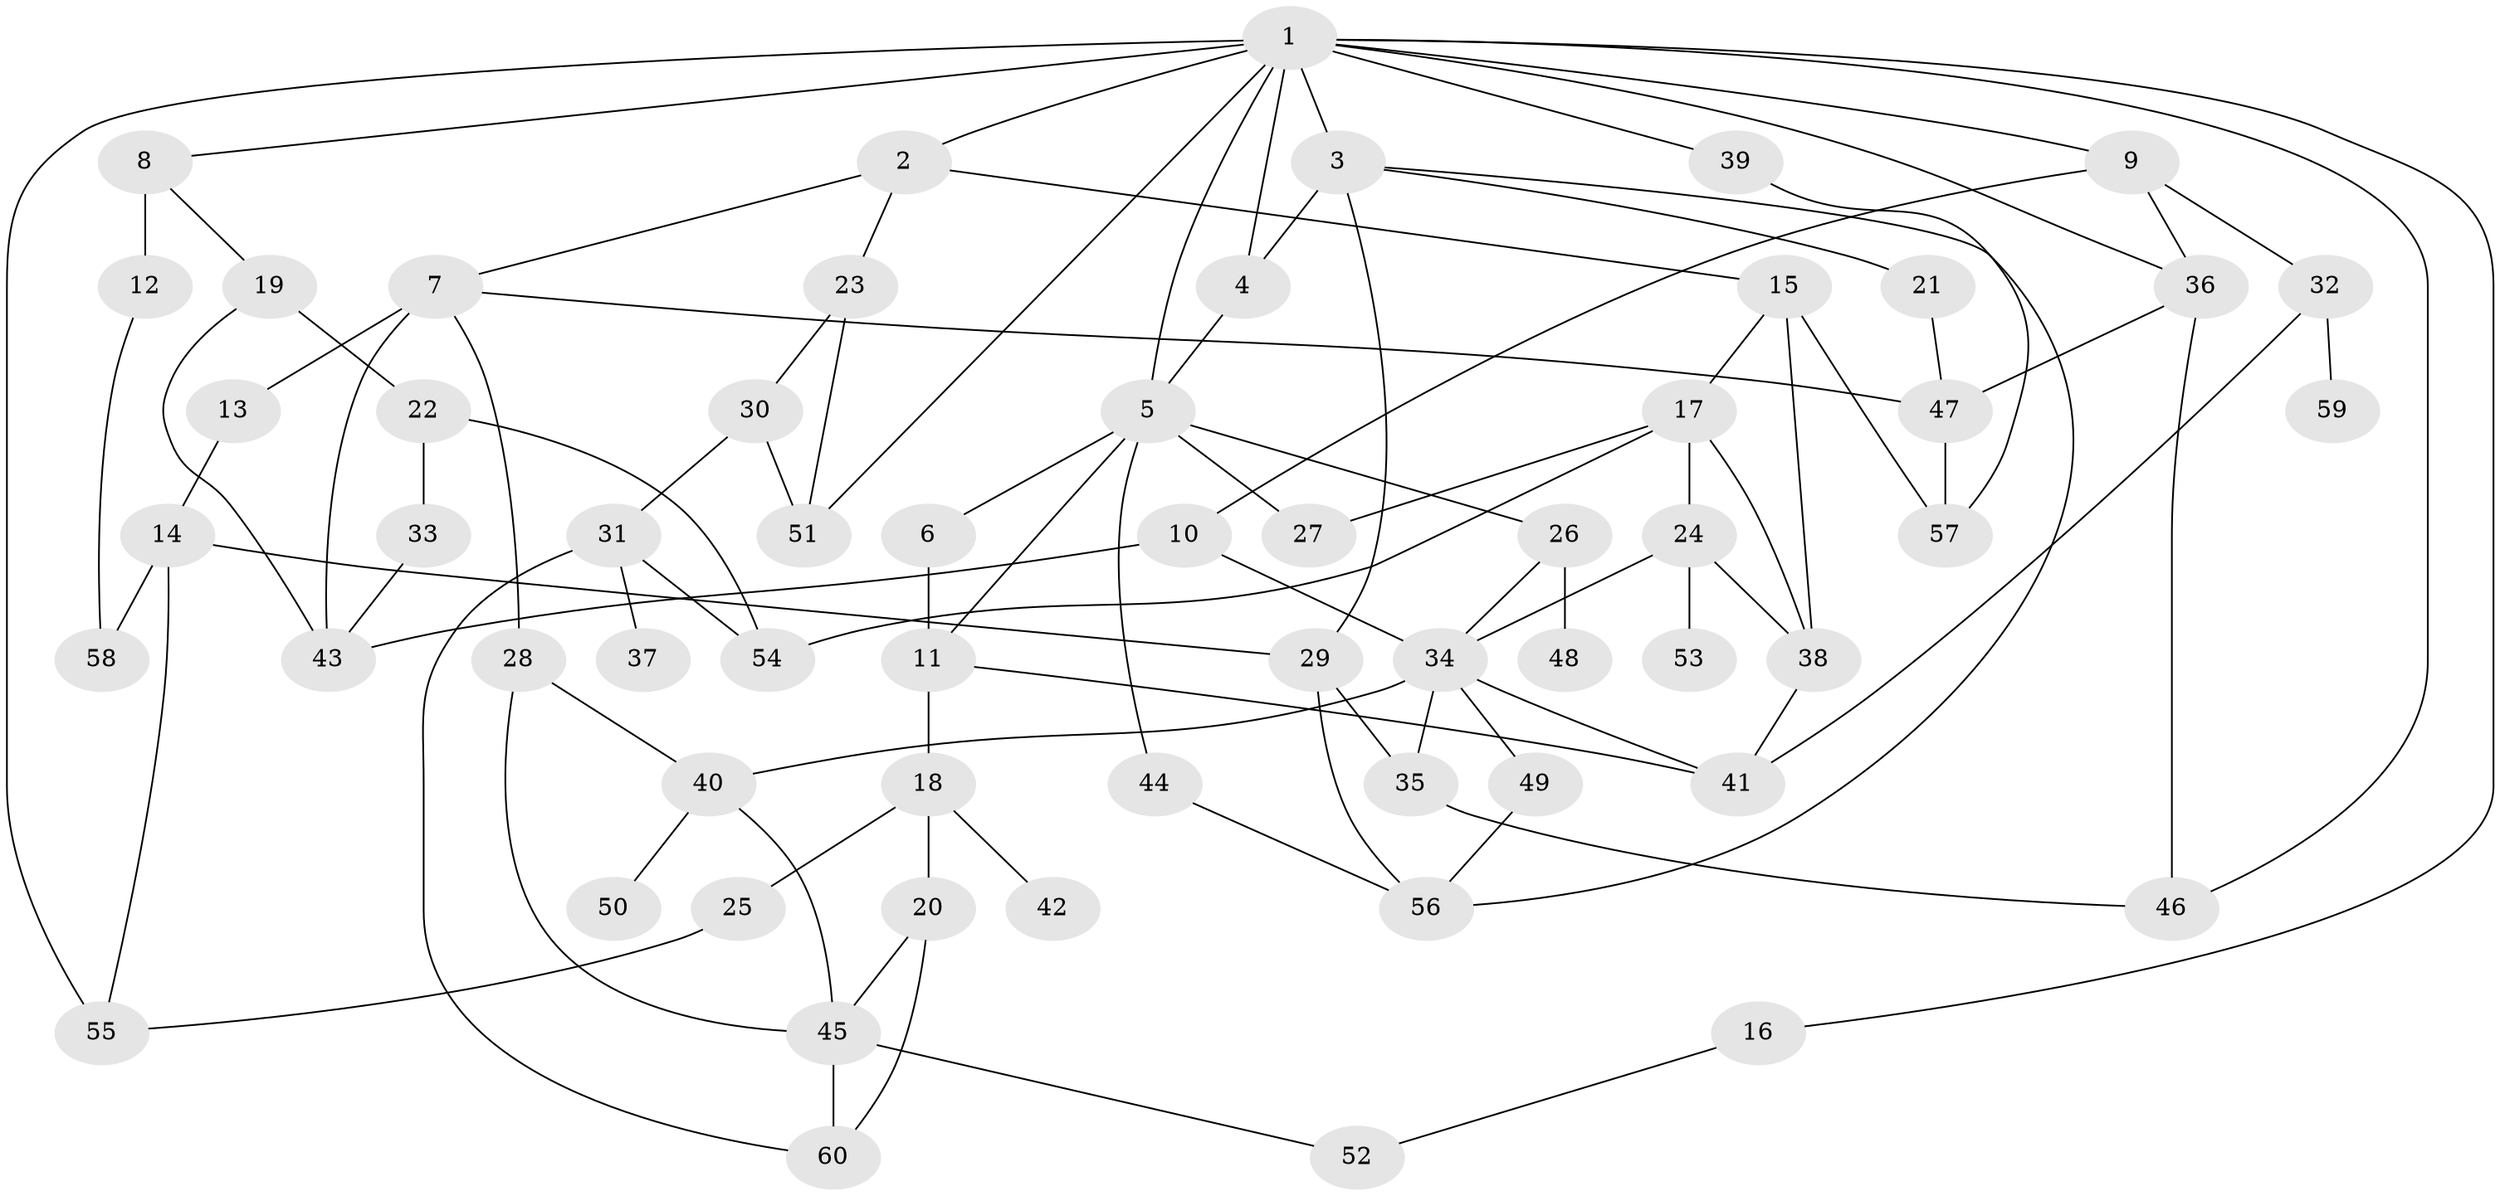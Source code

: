 // original degree distribution, {7: 0.026845637583892617, 5: 0.06040268456375839, 6: 0.020134228187919462, 4: 0.1342281879194631, 3: 0.20134228187919462, 2: 0.2550335570469799, 1: 0.30201342281879195}
// Generated by graph-tools (version 1.1) at 2025/49/03/04/25 22:49:11]
// undirected, 60 vertices, 98 edges
graph export_dot {
  node [color=gray90,style=filled];
  1;
  2;
  3;
  4;
  5;
  6;
  7;
  8;
  9;
  10;
  11;
  12;
  13;
  14;
  15;
  16;
  17;
  18;
  19;
  20;
  21;
  22;
  23;
  24;
  25;
  26;
  27;
  28;
  29;
  30;
  31;
  32;
  33;
  34;
  35;
  36;
  37;
  38;
  39;
  40;
  41;
  42;
  43;
  44;
  45;
  46;
  47;
  48;
  49;
  50;
  51;
  52;
  53;
  54;
  55;
  56;
  57;
  58;
  59;
  60;
  1 -- 2 [weight=1.0];
  1 -- 3 [weight=2.0];
  1 -- 4 [weight=1.0];
  1 -- 5 [weight=1.0];
  1 -- 8 [weight=1.0];
  1 -- 9 [weight=1.0];
  1 -- 16 [weight=1.0];
  1 -- 36 [weight=1.0];
  1 -- 39 [weight=1.0];
  1 -- 46 [weight=1.0];
  1 -- 51 [weight=1.0];
  1 -- 55 [weight=2.0];
  2 -- 7 [weight=1.0];
  2 -- 15 [weight=1.0];
  2 -- 23 [weight=1.0];
  3 -- 4 [weight=2.0];
  3 -- 21 [weight=1.0];
  3 -- 29 [weight=1.0];
  3 -- 56 [weight=1.0];
  4 -- 5 [weight=1.0];
  5 -- 6 [weight=1.0];
  5 -- 11 [weight=1.0];
  5 -- 26 [weight=1.0];
  5 -- 27 [weight=1.0];
  5 -- 44 [weight=1.0];
  6 -- 11 [weight=2.0];
  7 -- 13 [weight=1.0];
  7 -- 28 [weight=1.0];
  7 -- 43 [weight=2.0];
  7 -- 47 [weight=1.0];
  8 -- 12 [weight=3.0];
  8 -- 19 [weight=1.0];
  9 -- 10 [weight=1.0];
  9 -- 32 [weight=1.0];
  9 -- 36 [weight=1.0];
  10 -- 34 [weight=1.0];
  10 -- 43 [weight=1.0];
  11 -- 18 [weight=1.0];
  11 -- 41 [weight=1.0];
  12 -- 58 [weight=1.0];
  13 -- 14 [weight=1.0];
  14 -- 29 [weight=1.0];
  14 -- 55 [weight=1.0];
  14 -- 58 [weight=1.0];
  15 -- 17 [weight=1.0];
  15 -- 38 [weight=2.0];
  15 -- 57 [weight=1.0];
  16 -- 52 [weight=1.0];
  17 -- 24 [weight=1.0];
  17 -- 27 [weight=1.0];
  17 -- 38 [weight=1.0];
  17 -- 54 [weight=1.0];
  18 -- 20 [weight=3.0];
  18 -- 25 [weight=1.0];
  18 -- 42 [weight=1.0];
  19 -- 22 [weight=1.0];
  19 -- 43 [weight=1.0];
  20 -- 45 [weight=1.0];
  20 -- 60 [weight=1.0];
  21 -- 47 [weight=1.0];
  22 -- 33 [weight=1.0];
  22 -- 54 [weight=1.0];
  23 -- 30 [weight=1.0];
  23 -- 51 [weight=1.0];
  24 -- 34 [weight=1.0];
  24 -- 38 [weight=1.0];
  24 -- 53 [weight=1.0];
  25 -- 55 [weight=1.0];
  26 -- 34 [weight=1.0];
  26 -- 48 [weight=1.0];
  28 -- 40 [weight=1.0];
  28 -- 45 [weight=1.0];
  29 -- 35 [weight=1.0];
  29 -- 56 [weight=1.0];
  30 -- 31 [weight=1.0];
  30 -- 51 [weight=1.0];
  31 -- 37 [weight=1.0];
  31 -- 54 [weight=1.0];
  31 -- 60 [weight=1.0];
  32 -- 41 [weight=1.0];
  32 -- 59 [weight=1.0];
  33 -- 43 [weight=1.0];
  34 -- 35 [weight=1.0];
  34 -- 40 [weight=1.0];
  34 -- 41 [weight=1.0];
  34 -- 49 [weight=1.0];
  35 -- 46 [weight=1.0];
  36 -- 46 [weight=1.0];
  36 -- 47 [weight=1.0];
  38 -- 41 [weight=1.0];
  39 -- 57 [weight=1.0];
  40 -- 45 [weight=1.0];
  40 -- 50 [weight=1.0];
  44 -- 56 [weight=1.0];
  45 -- 52 [weight=1.0];
  45 -- 60 [weight=1.0];
  47 -- 57 [weight=1.0];
  49 -- 56 [weight=1.0];
}
